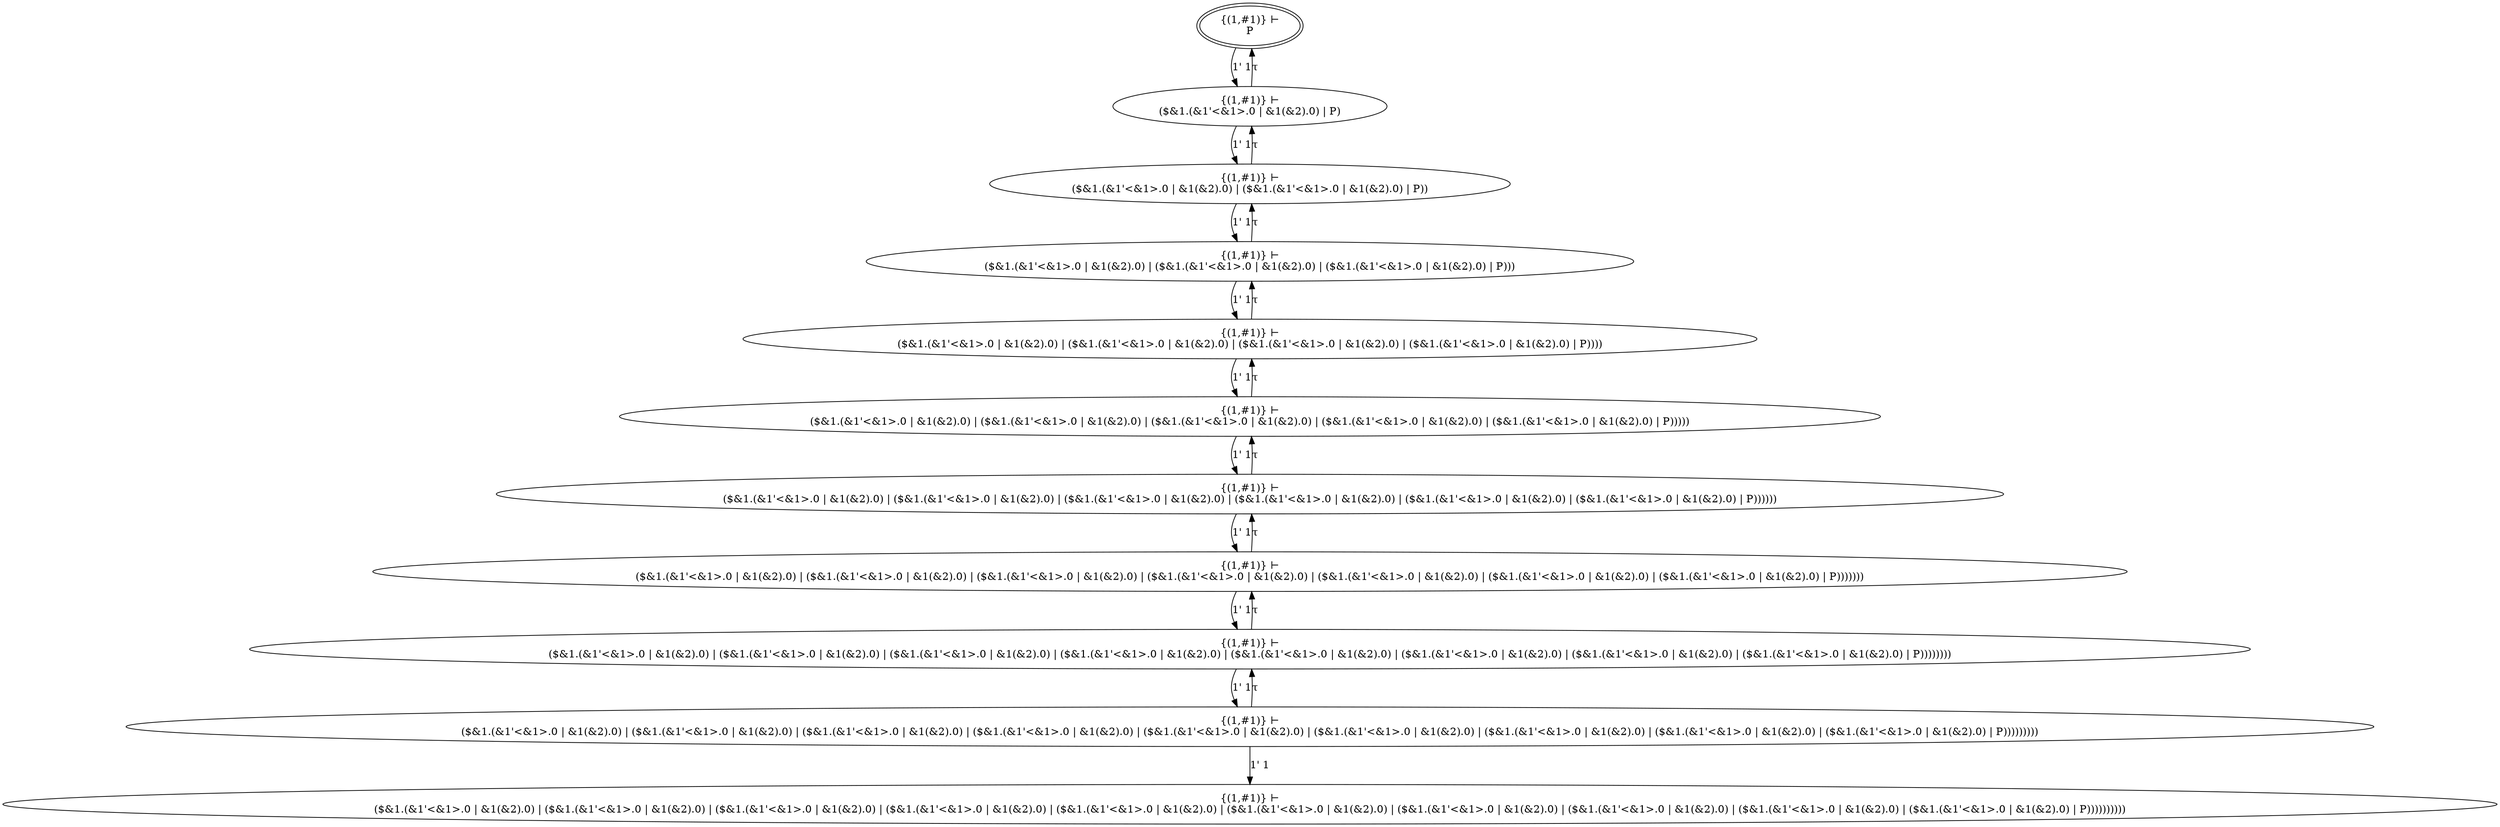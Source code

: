 digraph {
    s0 [peripheries=2,label="{(1,#1)} ⊢
P"]
    s1 [label="{(1,#1)} ⊢
($&1.(&1'<&1>.0 | &1(&2).0) | P)"]
    s2 [label="{(1,#1)} ⊢
($&1.(&1'<&1>.0 | &1(&2).0) | ($&1.(&1'<&1>.0 | &1(&2).0) | P))"]
    s3 [label="{(1,#1)} ⊢
($&1.(&1'<&1>.0 | &1(&2).0) | ($&1.(&1'<&1>.0 | &1(&2).0) | ($&1.(&1'<&1>.0 | &1(&2).0) | P)))"]
    s4 [label="{(1,#1)} ⊢
($&1.(&1'<&1>.0 | &1(&2).0) | ($&1.(&1'<&1>.0 | &1(&2).0) | ($&1.(&1'<&1>.0 | &1(&2).0) | ($&1.(&1'<&1>.0 | &1(&2).0) | P))))"]
    s5 [label="{(1,#1)} ⊢
($&1.(&1'<&1>.0 | &1(&2).0) | ($&1.(&1'<&1>.0 | &1(&2).0) | ($&1.(&1'<&1>.0 | &1(&2).0) | ($&1.(&1'<&1>.0 | &1(&2).0) | ($&1.(&1'<&1>.0 | &1(&2).0) | P)))))"]
    s6 [label="{(1,#1)} ⊢
($&1.(&1'<&1>.0 | &1(&2).0) | ($&1.(&1'<&1>.0 | &1(&2).0) | ($&1.(&1'<&1>.0 | &1(&2).0) | ($&1.(&1'<&1>.0 | &1(&2).0) | ($&1.(&1'<&1>.0 | &1(&2).0) | ($&1.(&1'<&1>.0 | &1(&2).0) | P))))))"]
    s7 [label="{(1,#1)} ⊢
($&1.(&1'<&1>.0 | &1(&2).0) | ($&1.(&1'<&1>.0 | &1(&2).0) | ($&1.(&1'<&1>.0 | &1(&2).0) | ($&1.(&1'<&1>.0 | &1(&2).0) | ($&1.(&1'<&1>.0 | &1(&2).0) | ($&1.(&1'<&1>.0 | &1(&2).0) | ($&1.(&1'<&1>.0 | &1(&2).0) | P)))))))"]
    s8 [label="{(1,#1)} ⊢
($&1.(&1'<&1>.0 | &1(&2).0) | ($&1.(&1'<&1>.0 | &1(&2).0) | ($&1.(&1'<&1>.0 | &1(&2).0) | ($&1.(&1'<&1>.0 | &1(&2).0) | ($&1.(&1'<&1>.0 | &1(&2).0) | ($&1.(&1'<&1>.0 | &1(&2).0) | ($&1.(&1'<&1>.0 | &1(&2).0) | ($&1.(&1'<&1>.0 | &1(&2).0) | P))))))))"]
    s9 [label="{(1,#1)} ⊢
($&1.(&1'<&1>.0 | &1(&2).0) | ($&1.(&1'<&1>.0 | &1(&2).0) | ($&1.(&1'<&1>.0 | &1(&2).0) | ($&1.(&1'<&1>.0 | &1(&2).0) | ($&1.(&1'<&1>.0 | &1(&2).0) | ($&1.(&1'<&1>.0 | &1(&2).0) | ($&1.(&1'<&1>.0 | &1(&2).0) | ($&1.(&1'<&1>.0 | &1(&2).0) | ($&1.(&1'<&1>.0 | &1(&2).0) | P)))))))))"]
    s10 [label="{(1,#1)} ⊢
($&1.(&1'<&1>.0 | &1(&2).0) | ($&1.(&1'<&1>.0 | &1(&2).0) | ($&1.(&1'<&1>.0 | &1(&2).0) | ($&1.(&1'<&1>.0 | &1(&2).0) | ($&1.(&1'<&1>.0 | &1(&2).0) | ($&1.(&1'<&1>.0 | &1(&2).0) | ($&1.(&1'<&1>.0 | &1(&2).0) | ($&1.(&1'<&1>.0 | &1(&2).0) | ($&1.(&1'<&1>.0 | &1(&2).0) | ($&1.(&1'<&1>.0 | &1(&2).0) | P))))))))))"]

    s0 -> s1 [label="1' 1"]
    s1 -> s0 [label="τ"]
    s1 -> s2 [label="1' 1"]
    s2 -> s1 [label="τ"]
    s2 -> s3 [label="1' 1"]
    s3 -> s2 [label="τ"]
    s3 -> s4 [label="1' 1"]
    s4 -> s3 [label="τ"]
    s4 -> s5 [label="1' 1"]
    s5 -> s4 [label="τ"]
    s5 -> s6 [label="1' 1"]
    s6 -> s5 [label="τ"]
    s6 -> s7 [label="1' 1"]
    s7 -> s6 [label="τ"]
    s7 -> s8 [label="1' 1"]
    s8 -> s7 [label="τ"]
    s8 -> s9 [label="1' 1"]
    s9 -> s8 [label="τ"]
    s9 -> s10 [label="1' 1"]
}
